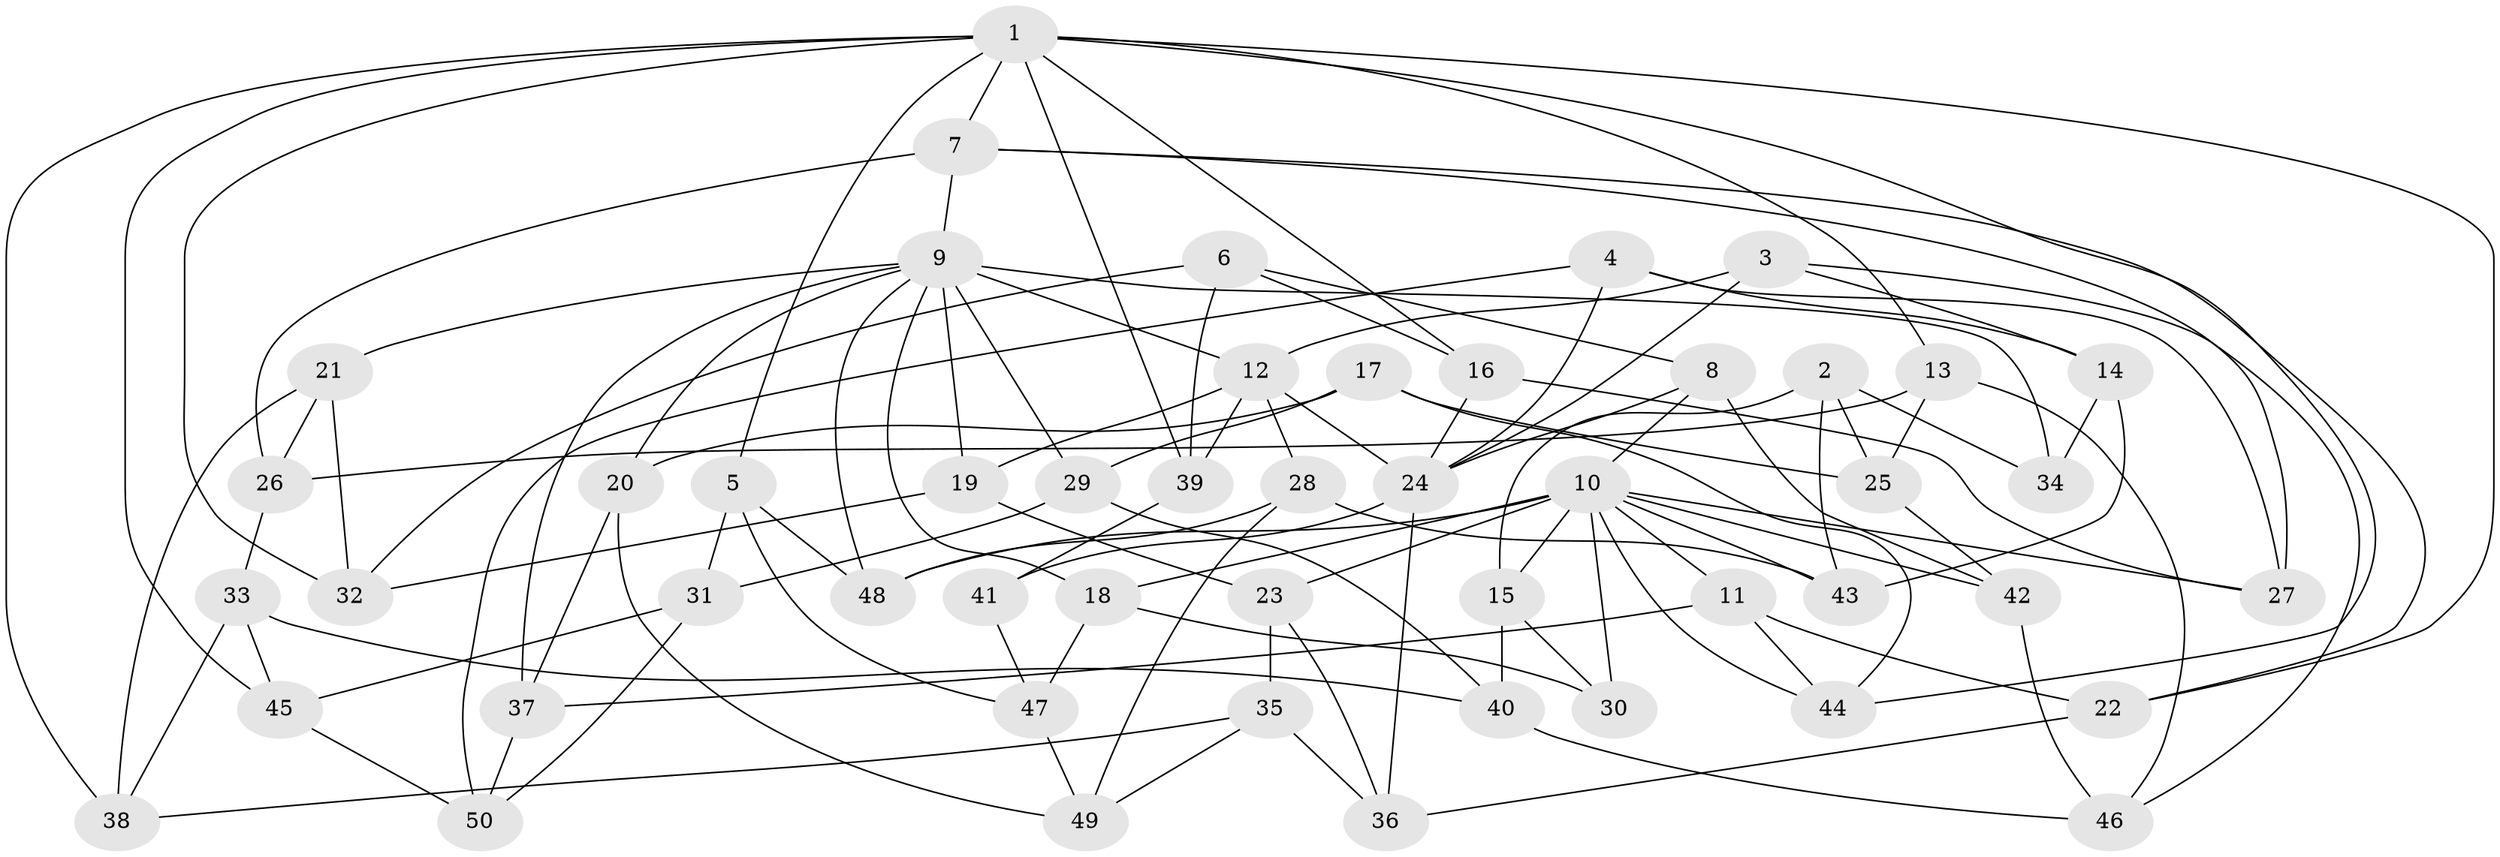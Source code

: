 // original degree distribution, {4: 1.0}
// Generated by graph-tools (version 1.1) at 2025/53/03/04/25 22:53:39]
// undirected, 50 vertices, 111 edges
graph export_dot {
  node [color=gray90,style=filled];
  1;
  2;
  3;
  4;
  5;
  6;
  7;
  8;
  9;
  10;
  11;
  12;
  13;
  14;
  15;
  16;
  17;
  18;
  19;
  20;
  21;
  22;
  23;
  24;
  25;
  26;
  27;
  28;
  29;
  30;
  31;
  32;
  33;
  34;
  35;
  36;
  37;
  38;
  39;
  40;
  41;
  42;
  43;
  44;
  45;
  46;
  47;
  48;
  49;
  50;
  1 -- 5 [weight=1.0];
  1 -- 7 [weight=1.0];
  1 -- 13 [weight=1.0];
  1 -- 16 [weight=1.0];
  1 -- 22 [weight=1.0];
  1 -- 32 [weight=1.0];
  1 -- 38 [weight=1.0];
  1 -- 39 [weight=1.0];
  1 -- 44 [weight=1.0];
  1 -- 45 [weight=1.0];
  2 -- 15 [weight=1.0];
  2 -- 25 [weight=1.0];
  2 -- 34 [weight=1.0];
  2 -- 43 [weight=1.0];
  3 -- 12 [weight=1.0];
  3 -- 14 [weight=1.0];
  3 -- 24 [weight=1.0];
  3 -- 46 [weight=1.0];
  4 -- 14 [weight=1.0];
  4 -- 24 [weight=1.0];
  4 -- 27 [weight=1.0];
  4 -- 50 [weight=1.0];
  5 -- 31 [weight=1.0];
  5 -- 47 [weight=1.0];
  5 -- 48 [weight=1.0];
  6 -- 8 [weight=1.0];
  6 -- 16 [weight=1.0];
  6 -- 32 [weight=1.0];
  6 -- 39 [weight=1.0];
  7 -- 9 [weight=2.0];
  7 -- 22 [weight=1.0];
  7 -- 26 [weight=1.0];
  7 -- 27 [weight=1.0];
  8 -- 10 [weight=1.0];
  8 -- 24 [weight=1.0];
  8 -- 42 [weight=1.0];
  9 -- 12 [weight=1.0];
  9 -- 18 [weight=1.0];
  9 -- 19 [weight=1.0];
  9 -- 20 [weight=1.0];
  9 -- 21 [weight=1.0];
  9 -- 29 [weight=1.0];
  9 -- 34 [weight=2.0];
  9 -- 37 [weight=1.0];
  9 -- 48 [weight=1.0];
  10 -- 11 [weight=1.0];
  10 -- 15 [weight=1.0];
  10 -- 18 [weight=1.0];
  10 -- 23 [weight=1.0];
  10 -- 27 [weight=1.0];
  10 -- 30 [weight=2.0];
  10 -- 42 [weight=1.0];
  10 -- 43 [weight=1.0];
  10 -- 44 [weight=1.0];
  10 -- 48 [weight=1.0];
  11 -- 22 [weight=1.0];
  11 -- 37 [weight=1.0];
  11 -- 44 [weight=1.0];
  12 -- 19 [weight=1.0];
  12 -- 24 [weight=3.0];
  12 -- 28 [weight=1.0];
  12 -- 39 [weight=1.0];
  13 -- 25 [weight=1.0];
  13 -- 26 [weight=1.0];
  13 -- 46 [weight=1.0];
  14 -- 34 [weight=1.0];
  14 -- 43 [weight=1.0];
  15 -- 30 [weight=1.0];
  15 -- 40 [weight=1.0];
  16 -- 24 [weight=1.0];
  16 -- 27 [weight=1.0];
  17 -- 20 [weight=1.0];
  17 -- 25 [weight=1.0];
  17 -- 29 [weight=1.0];
  17 -- 44 [weight=1.0];
  18 -- 30 [weight=1.0];
  18 -- 47 [weight=1.0];
  19 -- 23 [weight=1.0];
  19 -- 32 [weight=1.0];
  20 -- 37 [weight=1.0];
  20 -- 49 [weight=1.0];
  21 -- 26 [weight=1.0];
  21 -- 32 [weight=1.0];
  21 -- 38 [weight=1.0];
  22 -- 36 [weight=1.0];
  23 -- 35 [weight=1.0];
  23 -- 36 [weight=1.0];
  24 -- 36 [weight=1.0];
  24 -- 41 [weight=2.0];
  25 -- 42 [weight=1.0];
  26 -- 33 [weight=1.0];
  28 -- 43 [weight=1.0];
  28 -- 48 [weight=1.0];
  28 -- 49 [weight=1.0];
  29 -- 31 [weight=1.0];
  29 -- 40 [weight=1.0];
  31 -- 45 [weight=1.0];
  31 -- 50 [weight=1.0];
  33 -- 38 [weight=1.0];
  33 -- 40 [weight=1.0];
  33 -- 45 [weight=1.0];
  35 -- 36 [weight=1.0];
  35 -- 38 [weight=1.0];
  35 -- 49 [weight=1.0];
  37 -- 50 [weight=1.0];
  39 -- 41 [weight=1.0];
  40 -- 46 [weight=1.0];
  41 -- 47 [weight=1.0];
  42 -- 46 [weight=1.0];
  45 -- 50 [weight=1.0];
  47 -- 49 [weight=1.0];
}
